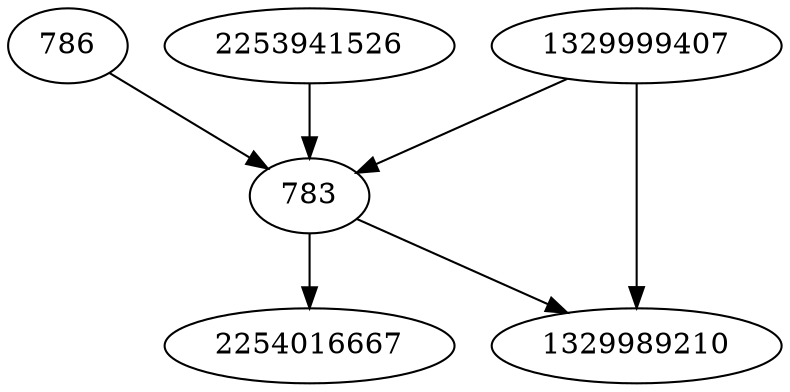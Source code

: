 strict digraph  {
1329999407;
783;
786;
2253941526;
1329989210;
2254016667;
1329999407 -> 783;
1329999407 -> 1329989210;
783 -> 2254016667;
783 -> 1329989210;
786 -> 783;
2253941526 -> 783;
}
